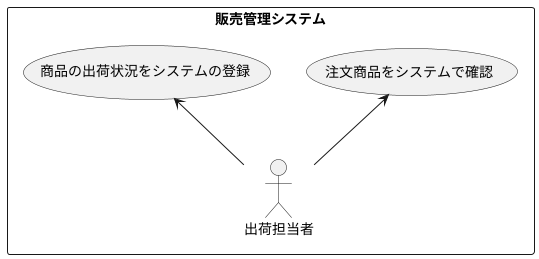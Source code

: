 @startuml 盛岡商事
rectangle 販売管理システム {
actor 出荷担当者
usecase 注文商品をシステムで確認
usecase 商品の出荷状況をシステムの登録
}
注文商品をシステムで確認 <-- 出荷担当者
商品の出荷状況をシステムの登録 <-- 出荷担当者

@enduml
